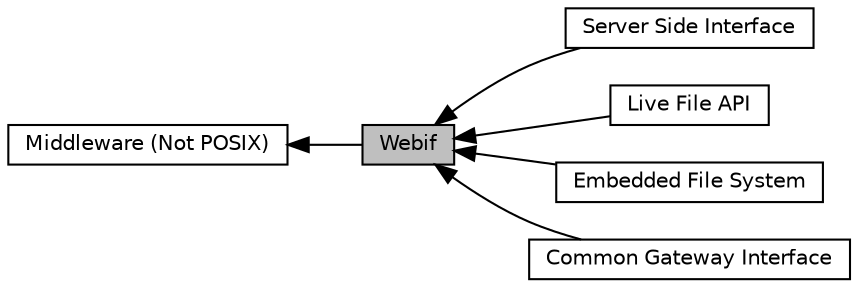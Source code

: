 digraph "Webif"
{
  edge [fontname="Helvetica",fontsize="10",labelfontname="Helvetica",labelfontsize="10"];
  node [fontname="Helvetica",fontsize="10",shape=box];
  rankdir=LR;
  Node1 [label="Webif",height=0.2,width=0.4,color="black", fillcolor="grey75", style="filled", fontcolor="black",tooltip="Web interface API."];
  Node6 [label="Server Side Interface",height=0.2,width=0.4,color="black", fillcolor="white", style="filled",URL="$da/de2/group__R__SW__PKG__93__WEBIF__SSI.html",tooltip="Server Side Handler Functions."];
  Node4 [label="Live File API",height=0.2,width=0.4,color="black", fillcolor="white", style="filled",URL="$d2/d50/group__R__SW__PKG__93__LIVE__FILE__API.html",tooltip="Functions to create \"live\" files which return measurement data."];
  Node3 [label="Embedded File System",height=0.2,width=0.4,color="black", fillcolor="white", style="filled",URL="$da/d4d/group__R__SW__PKG__93__EFS__FILE.html",tooltip="Functions to get the file data from EmbedFS."];
  Node5 [label="Common Gateway Interface",height=0.2,width=0.4,color="black", fillcolor="white", style="filled",URL="$d7/d88/group__R__SW__PKG__93__WEBIF__CGI.html",tooltip="Common Gateway Interface file handler functions."];
  Node2 [label="Middleware (Not POSIX)",height=0.2,width=0.4,color="black", fillcolor="white", style="filled",URL="$d2/dbc/group__R__SW__PKG__93__NONOS__MIDDLEWARE.html",tooltip="Middleware."];
  Node2->Node1 [shape=plaintext, dir="back", style="solid"];
  Node1->Node3 [shape=plaintext, dir="back", style="solid"];
  Node1->Node4 [shape=plaintext, dir="back", style="solid"];
  Node1->Node5 [shape=plaintext, dir="back", style="solid"];
  Node1->Node6 [shape=plaintext, dir="back", style="solid"];
}
